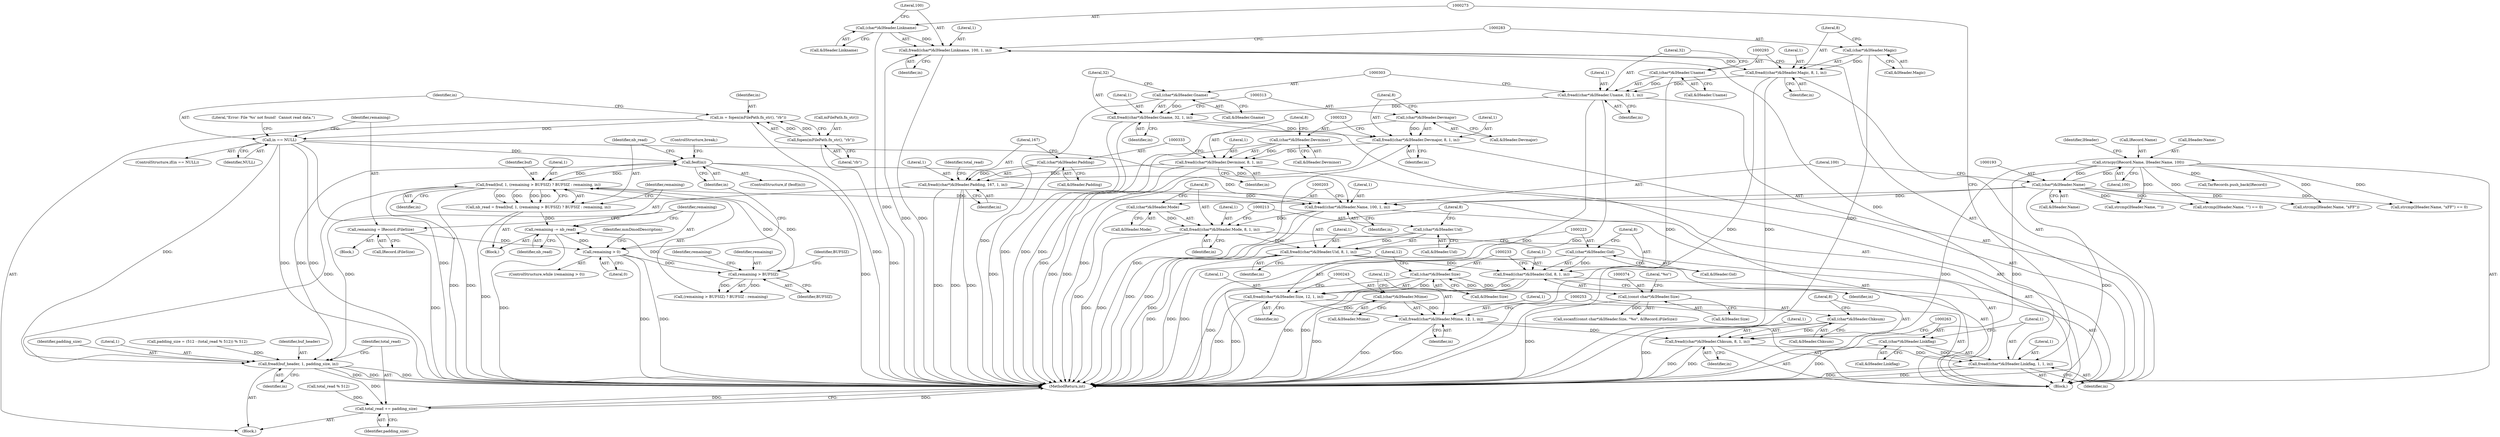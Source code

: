 digraph "0_savannah_40cc957f52e772f45125126439ba9333cf2d2998_0@API" {
"1000271" [label="(Call,fread((char*)&lHeader.Linkname, 100, 1, in))"];
"1000272" [label="(Call,(char*)&lHeader.Linkname)"];
"1000261" [label="(Call,fread((char*)&lHeader.Linkflag, 1, 1, in))"];
"1000262" [label="(Call,(char*)&lHeader.Linkflag)"];
"1000251" [label="(Call,fread((char*)&lHeader.Chksum, 8, 1, in))"];
"1000252" [label="(Call,(char*)&lHeader.Chksum)"];
"1000241" [label="(Call,fread((char*)&lHeader.Mtime, 12, 1, in))"];
"1000242" [label="(Call,(char*)&lHeader.Mtime)"];
"1000231" [label="(Call,fread((char*)&lHeader.Size, 12, 1, in))"];
"1000232" [label="(Call,(char*)&lHeader.Size)"];
"1000373" [label="(Call,(const char*)&lHeader.Size)"];
"1000221" [label="(Call,fread((char*)&lHeader.Gid, 8, 1, in))"];
"1000222" [label="(Call,(char*)&lHeader.Gid)"];
"1000211" [label="(Call,fread((char*)&lHeader.Uid, 8, 1, in))"];
"1000212" [label="(Call,(char*)&lHeader.Uid)"];
"1000201" [label="(Call,fread((char*)&lHeader.Mode, 8, 1, in))"];
"1000202" [label="(Call,(char*)&lHeader.Mode)"];
"1000191" [label="(Call,fread((char*)&lHeader.Name, 100, 1, in))"];
"1000192" [label="(Call,(char*)&lHeader.Name)"];
"1000355" [label="(Call,strncpy(lRecord.Name, lHeader.Name, 100))"];
"1000150" [label="(Call,fread(buf, 1, (remaining > BUFSIZ) ? BUFSIZ : remaining, in))"];
"1000154" [label="(Call,remaining > BUFSIZ)"];
"1000139" [label="(Call,remaining > 0)"];
"1000132" [label="(Call,remaining = lRecord.iFileSize)"];
"1000160" [label="(Call,remaining -= nb_read)"];
"1000148" [label="(Call,nb_read = fread(buf, 1, (remaining > BUFSIZ) ? BUFSIZ : remaining, in))"];
"1000144" [label="(Call,feof(in))"];
"1000119" [label="(Call,in == NULL)"];
"1000113" [label="(Call,in = fopen(mFilePath.fn_str(), \"rb\"))"];
"1000115" [label="(Call,fopen(mFilePath.fn_str(), \"rb\"))"];
"1000331" [label="(Call,fread((char*)&lHeader.Padding, 167, 1, in))"];
"1000332" [label="(Call,(char*)&lHeader.Padding)"];
"1000321" [label="(Call,fread((char*)&lHeader.Devminor, 8, 1, in))"];
"1000322" [label="(Call,(char*)&lHeader.Devminor)"];
"1000311" [label="(Call,fread((char*)&lHeader.Devmajor, 8, 1, in))"];
"1000312" [label="(Call,(char*)&lHeader.Devmajor)"];
"1000301" [label="(Call,fread((char*)&lHeader.Gname, 32, 1, in))"];
"1000302" [label="(Call,(char*)&lHeader.Gname)"];
"1000291" [label="(Call,fread((char*)&lHeader.Uname, 32, 1, in))"];
"1000292" [label="(Call,(char*)&lHeader.Uname)"];
"1000281" [label="(Call,fread((char*)&lHeader.Magic, 8, 1, in))"];
"1000282" [label="(Call,(char*)&lHeader.Magic)"];
"1000271" [label="(Call,fread((char*)&lHeader.Linkname, 100, 1, in))"];
"1000456" [label="(Call,fread(buf_header, 1, padding_size, in))"];
"1000461" [label="(Call,total_read += padding_size)"];
"1000157" [label="(Identifier,BUFSIZ)"];
"1000298" [label="(Literal,32)"];
"1000362" [label="(Literal,100)"];
"1000221" [label="(Call,fread((char*)&lHeader.Gid, 8, 1, in))"];
"1000148" [label="(Call,nb_read = fread(buf, 1, (remaining > BUFSIZ) ? BUFSIZ : remaining, in))"];
"1000239" [label="(Literal,1)"];
"1000133" [label="(Identifier,remaining)"];
"1000165" [label="(Identifier,mmDmodDescription)"];
"1000340" [label="(Identifier,in)"];
"1000116" [label="(Call,mFilePath.fn_str())"];
"1000309" [label="(Literal,1)"];
"1000272" [label="(Call,(char*)&lHeader.Linkname)"];
"1000230" [label="(Identifier,in)"];
"1000322" [label="(Call,(char*)&lHeader.Devminor)"];
"1000209" [label="(Literal,1)"];
"1000339" [label="(Literal,1)"];
"1000320" [label="(Identifier,in)"];
"1000194" [label="(Call,&lHeader.Name)"];
"1000208" [label="(Literal,8)"];
"1000462" [label="(Identifier,total_read)"];
"1000150" [label="(Call,fread(buf, 1, (remaining > BUFSIZ) ? BUFSIZ : remaining, in))"];
"1000118" [label="(ControlStructure,if(in == NULL))"];
"1000459" [label="(Identifier,padding_size)"];
"1000139" [label="(Call,remaining > 0)"];
"1000218" [label="(Literal,8)"];
"1000162" [label="(Identifier,nb_read)"];
"1000138" [label="(ControlStructure,while (remaining > 0))"];
"1000456" [label="(Call,fread(buf_header, 1, padding_size, in))"];
"1000452" [label="(Call,total_read % 512)"];
"1000294" [label="(Call,&lHeader.Uname)"];
"1000321" [label="(Call,fread((char*)&lHeader.Devminor, 8, 1, in))"];
"1000284" [label="(Call,&lHeader.Magic)"];
"1000232" [label="(Call,(char*)&lHeader.Size)"];
"1000160" [label="(Call,remaining -= nb_read)"];
"1000390" [label="(Call,strcmp(lHeader.Name, \"\") == 0)"];
"1000461" [label="(Call,total_read += padding_size)"];
"1000338" [label="(Literal,167)"];
"1000260" [label="(Identifier,in)"];
"1000125" [label="(Literal,\"Error: File '%s' not found!  Cannot read data.\")"];
"1000104" [label="(Block,)"];
"1000204" [label="(Call,&lHeader.Mode)"];
"1000262" [label="(Call,(char*)&lHeader.Linkflag)"];
"1000161" [label="(Identifier,remaining)"];
"1000261" [label="(Call,fread((char*)&lHeader.Linkflag, 1, 1, in))"];
"1000212" [label="(Call,(char*)&lHeader.Uid)"];
"1000191" [label="(Call,fread((char*)&lHeader.Name, 100, 1, in))"];
"1000281" [label="(Call,fread((char*)&lHeader.Magic, 8, 1, in))"];
"1000365" [label="(Call,strcmp(lHeader.Name, \"\xFF\"))"];
"1000318" [label="(Literal,8)"];
"1000282" [label="(Call,(char*)&lHeader.Magic)"];
"1000156" [label="(Identifier,BUFSIZ)"];
"1000359" [label="(Call,lHeader.Name)"];
"1000375" [label="(Call,&lHeader.Size)"];
"1000334" [label="(Call,&lHeader.Padding)"];
"1000192" [label="(Call,(char*)&lHeader.Name)"];
"1000251" [label="(Call,fread((char*)&lHeader.Chksum, 8, 1, in))"];
"1000379" [label="(Literal,\"%o\")"];
"1000364" [label="(Call,strcmp(lHeader.Name, \"\xFF\") == 0)"];
"1000264" [label="(Call,&lHeader.Linkflag)"];
"1000444" [label="(Call,TarRecords.push_back(lRecord))"];
"1000158" [label="(Identifier,remaining)"];
"1000141" [label="(Literal,0)"];
"1000140" [label="(Identifier,remaining)"];
"1000460" [label="(Identifier,in)"];
"1000242" [label="(Call,(char*)&lHeader.Mtime)"];
"1000373" [label="(Call,(const char*)&lHeader.Size)"];
"1000202" [label="(Call,(char*)&lHeader.Mode)"];
"1000153" [label="(Call,(remaining > BUFSIZ) ? BUFSIZ : remaining)"];
"1000155" [label="(Identifier,remaining)"];
"1000149" [label="(Identifier,nb_read)"];
"1000249" [label="(Literal,1)"];
"1000210" [label="(Identifier,in)"];
"1000330" [label="(Identifier,in)"];
"1000154" [label="(Call,remaining > BUFSIZ)"];
"1000130" [label="(Block,)"];
"1000278" [label="(Literal,100)"];
"1000258" [label="(Literal,8)"];
"1000288" [label="(Literal,8)"];
"1000270" [label="(Identifier,in)"];
"1000201" [label="(Call,fread((char*)&lHeader.Mode, 8, 1, in))"];
"1000114" [label="(Identifier,in)"];
"1000134" [label="(Call,lRecord.iFileSize)"];
"1000143" [label="(ControlStructure,if (feof(in)))"];
"1000151" [label="(Identifier,buf)"];
"1000268" [label="(Literal,1)"];
"1000146" [label="(ControlStructure,break;)"];
"1000214" [label="(Call,&lHeader.Uid)"];
"1000228" [label="(Literal,8)"];
"1000113" [label="(Call,in = fopen(mFilePath.fn_str(), \"rb\"))"];
"1000219" [label="(Literal,1)"];
"1000117" [label="(Literal,\"rb\")"];
"1000312" [label="(Call,(char*)&lHeader.Devmajor)"];
"1000229" [label="(Literal,1)"];
"1000332" [label="(Call,(char*)&lHeader.Padding)"];
"1000252" [label="(Call,(char*)&lHeader.Chksum)"];
"1000290" [label="(Identifier,in)"];
"1000240" [label="(Identifier,in)"];
"1000311" [label="(Call,fread((char*)&lHeader.Devmajor, 8, 1, in))"];
"1000314" [label="(Call,&lHeader.Devmajor)"];
"1000391" [label="(Call,strcmp(lHeader.Name, \"\"))"];
"1000248" [label="(Literal,12)"];
"1000120" [label="(Identifier,in)"];
"1000115" [label="(Call,fopen(mFilePath.fn_str(), \"rb\"))"];
"1000142" [label="(Block,)"];
"1000198" [label="(Literal,100)"];
"1000231" [label="(Call,fread((char*)&lHeader.Size, 12, 1, in))"];
"1000159" [label="(Identifier,in)"];
"1000152" [label="(Literal,1)"];
"1000301" [label="(Call,fread((char*)&lHeader.Gname, 32, 1, in))"];
"1000302" [label="(Call,(char*)&lHeader.Gname)"];
"1000458" [label="(Literal,1)"];
"1000463" [label="(Identifier,padding_size)"];
"1000259" [label="(Literal,1)"];
"1000238" [label="(Literal,12)"];
"1000372" [label="(Call,sscanf((const char*)&lHeader.Size, \"%o\", &lRecord.iFileSize))"];
"1000342" [label="(Identifier,total_read)"];
"1000328" [label="(Literal,8)"];
"1000121" [label="(Identifier,NULL)"];
"1000119" [label="(Call,in == NULL)"];
"1000280" [label="(Identifier,in)"];
"1000447" [label="(Call,padding_size = (512 - (total_read % 512)) % 512)"];
"1000300" [label="(Identifier,in)"];
"1000299" [label="(Literal,1)"];
"1000211" [label="(Call,fread((char*)&lHeader.Uid, 8, 1, in))"];
"1000241" [label="(Call,fread((char*)&lHeader.Mtime, 12, 1, in))"];
"1000271" [label="(Call,fread((char*)&lHeader.Linkname, 100, 1, in))"];
"1000292" [label="(Call,(char*)&lHeader.Uname)"];
"1000329" [label="(Literal,1)"];
"1000279" [label="(Literal,1)"];
"1000224" [label="(Call,&lHeader.Gid)"];
"1000355" [label="(Call,strncpy(lRecord.Name, lHeader.Name, 100))"];
"1000274" [label="(Call,&lHeader.Linkname)"];
"1000367" [label="(Identifier,lHeader)"];
"1000304" [label="(Call,&lHeader.Gname)"];
"1000145" [label="(Identifier,in)"];
"1000178" [label="(Block,)"];
"1000132" [label="(Call,remaining = lRecord.iFileSize)"];
"1000199" [label="(Literal,1)"];
"1000289" [label="(Literal,1)"];
"1000356" [label="(Call,lRecord.Name)"];
"1000144" [label="(Call,feof(in))"];
"1000464" [label="(MethodReturn,int)"];
"1000234" [label="(Call,&lHeader.Size)"];
"1000220" [label="(Identifier,in)"];
"1000200" [label="(Identifier,in)"];
"1000310" [label="(Identifier,in)"];
"1000291" [label="(Call,fread((char*)&lHeader.Uname, 32, 1, in))"];
"1000331" [label="(Call,fread((char*)&lHeader.Padding, 167, 1, in))"];
"1000244" [label="(Call,&lHeader.Mtime)"];
"1000222" [label="(Call,(char*)&lHeader.Gid)"];
"1000250" [label="(Identifier,in)"];
"1000269" [label="(Literal,1)"];
"1000319" [label="(Literal,1)"];
"1000254" [label="(Call,&lHeader.Chksum)"];
"1000324" [label="(Call,&lHeader.Devminor)"];
"1000308" [label="(Literal,32)"];
"1000457" [label="(Identifier,buf_header)"];
"1000271" -> "1000178"  [label="AST: "];
"1000271" -> "1000280"  [label="CFG: "];
"1000272" -> "1000271"  [label="AST: "];
"1000278" -> "1000271"  [label="AST: "];
"1000279" -> "1000271"  [label="AST: "];
"1000280" -> "1000271"  [label="AST: "];
"1000283" -> "1000271"  [label="CFG: "];
"1000271" -> "1000464"  [label="DDG: "];
"1000271" -> "1000464"  [label="DDG: "];
"1000272" -> "1000271"  [label="DDG: "];
"1000261" -> "1000271"  [label="DDG: "];
"1000271" -> "1000281"  [label="DDG: "];
"1000272" -> "1000274"  [label="CFG: "];
"1000273" -> "1000272"  [label="AST: "];
"1000274" -> "1000272"  [label="AST: "];
"1000278" -> "1000272"  [label="CFG: "];
"1000272" -> "1000464"  [label="DDG: "];
"1000261" -> "1000178"  [label="AST: "];
"1000261" -> "1000270"  [label="CFG: "];
"1000262" -> "1000261"  [label="AST: "];
"1000268" -> "1000261"  [label="AST: "];
"1000269" -> "1000261"  [label="AST: "];
"1000270" -> "1000261"  [label="AST: "];
"1000273" -> "1000261"  [label="CFG: "];
"1000261" -> "1000464"  [label="DDG: "];
"1000261" -> "1000464"  [label="DDG: "];
"1000262" -> "1000261"  [label="DDG: "];
"1000251" -> "1000261"  [label="DDG: "];
"1000262" -> "1000264"  [label="CFG: "];
"1000263" -> "1000262"  [label="AST: "];
"1000264" -> "1000262"  [label="AST: "];
"1000268" -> "1000262"  [label="CFG: "];
"1000262" -> "1000464"  [label="DDG: "];
"1000251" -> "1000178"  [label="AST: "];
"1000251" -> "1000260"  [label="CFG: "];
"1000252" -> "1000251"  [label="AST: "];
"1000258" -> "1000251"  [label="AST: "];
"1000259" -> "1000251"  [label="AST: "];
"1000260" -> "1000251"  [label="AST: "];
"1000263" -> "1000251"  [label="CFG: "];
"1000251" -> "1000464"  [label="DDG: "];
"1000251" -> "1000464"  [label="DDG: "];
"1000252" -> "1000251"  [label="DDG: "];
"1000241" -> "1000251"  [label="DDG: "];
"1000252" -> "1000254"  [label="CFG: "];
"1000253" -> "1000252"  [label="AST: "];
"1000254" -> "1000252"  [label="AST: "];
"1000258" -> "1000252"  [label="CFG: "];
"1000252" -> "1000464"  [label="DDG: "];
"1000241" -> "1000178"  [label="AST: "];
"1000241" -> "1000250"  [label="CFG: "];
"1000242" -> "1000241"  [label="AST: "];
"1000248" -> "1000241"  [label="AST: "];
"1000249" -> "1000241"  [label="AST: "];
"1000250" -> "1000241"  [label="AST: "];
"1000253" -> "1000241"  [label="CFG: "];
"1000241" -> "1000464"  [label="DDG: "];
"1000241" -> "1000464"  [label="DDG: "];
"1000242" -> "1000241"  [label="DDG: "];
"1000231" -> "1000241"  [label="DDG: "];
"1000242" -> "1000244"  [label="CFG: "];
"1000243" -> "1000242"  [label="AST: "];
"1000244" -> "1000242"  [label="AST: "];
"1000248" -> "1000242"  [label="CFG: "];
"1000242" -> "1000464"  [label="DDG: "];
"1000231" -> "1000178"  [label="AST: "];
"1000231" -> "1000240"  [label="CFG: "];
"1000232" -> "1000231"  [label="AST: "];
"1000238" -> "1000231"  [label="AST: "];
"1000239" -> "1000231"  [label="AST: "];
"1000240" -> "1000231"  [label="AST: "];
"1000243" -> "1000231"  [label="CFG: "];
"1000231" -> "1000464"  [label="DDG: "];
"1000231" -> "1000464"  [label="DDG: "];
"1000232" -> "1000231"  [label="DDG: "];
"1000221" -> "1000231"  [label="DDG: "];
"1000232" -> "1000234"  [label="CFG: "];
"1000233" -> "1000232"  [label="AST: "];
"1000234" -> "1000232"  [label="AST: "];
"1000238" -> "1000232"  [label="CFG: "];
"1000232" -> "1000464"  [label="DDG: "];
"1000373" -> "1000232"  [label="DDG: "];
"1000232" -> "1000373"  [label="DDG: "];
"1000373" -> "1000372"  [label="AST: "];
"1000373" -> "1000375"  [label="CFG: "];
"1000374" -> "1000373"  [label="AST: "];
"1000375" -> "1000373"  [label="AST: "];
"1000379" -> "1000373"  [label="CFG: "];
"1000373" -> "1000464"  [label="DDG: "];
"1000373" -> "1000372"  [label="DDG: "];
"1000221" -> "1000178"  [label="AST: "];
"1000221" -> "1000230"  [label="CFG: "];
"1000222" -> "1000221"  [label="AST: "];
"1000228" -> "1000221"  [label="AST: "];
"1000229" -> "1000221"  [label="AST: "];
"1000230" -> "1000221"  [label="AST: "];
"1000233" -> "1000221"  [label="CFG: "];
"1000221" -> "1000464"  [label="DDG: "];
"1000221" -> "1000464"  [label="DDG: "];
"1000222" -> "1000221"  [label="DDG: "];
"1000211" -> "1000221"  [label="DDG: "];
"1000222" -> "1000224"  [label="CFG: "];
"1000223" -> "1000222"  [label="AST: "];
"1000224" -> "1000222"  [label="AST: "];
"1000228" -> "1000222"  [label="CFG: "];
"1000222" -> "1000464"  [label="DDG: "];
"1000211" -> "1000178"  [label="AST: "];
"1000211" -> "1000220"  [label="CFG: "];
"1000212" -> "1000211"  [label="AST: "];
"1000218" -> "1000211"  [label="AST: "];
"1000219" -> "1000211"  [label="AST: "];
"1000220" -> "1000211"  [label="AST: "];
"1000223" -> "1000211"  [label="CFG: "];
"1000211" -> "1000464"  [label="DDG: "];
"1000211" -> "1000464"  [label="DDG: "];
"1000212" -> "1000211"  [label="DDG: "];
"1000201" -> "1000211"  [label="DDG: "];
"1000212" -> "1000214"  [label="CFG: "];
"1000213" -> "1000212"  [label="AST: "];
"1000214" -> "1000212"  [label="AST: "];
"1000218" -> "1000212"  [label="CFG: "];
"1000212" -> "1000464"  [label="DDG: "];
"1000201" -> "1000178"  [label="AST: "];
"1000201" -> "1000210"  [label="CFG: "];
"1000202" -> "1000201"  [label="AST: "];
"1000208" -> "1000201"  [label="AST: "];
"1000209" -> "1000201"  [label="AST: "];
"1000210" -> "1000201"  [label="AST: "];
"1000213" -> "1000201"  [label="CFG: "];
"1000201" -> "1000464"  [label="DDG: "];
"1000201" -> "1000464"  [label="DDG: "];
"1000202" -> "1000201"  [label="DDG: "];
"1000191" -> "1000201"  [label="DDG: "];
"1000202" -> "1000204"  [label="CFG: "];
"1000203" -> "1000202"  [label="AST: "];
"1000204" -> "1000202"  [label="AST: "];
"1000208" -> "1000202"  [label="CFG: "];
"1000202" -> "1000464"  [label="DDG: "];
"1000191" -> "1000178"  [label="AST: "];
"1000191" -> "1000200"  [label="CFG: "];
"1000192" -> "1000191"  [label="AST: "];
"1000198" -> "1000191"  [label="AST: "];
"1000199" -> "1000191"  [label="AST: "];
"1000200" -> "1000191"  [label="AST: "];
"1000203" -> "1000191"  [label="CFG: "];
"1000191" -> "1000464"  [label="DDG: "];
"1000191" -> "1000464"  [label="DDG: "];
"1000192" -> "1000191"  [label="DDG: "];
"1000150" -> "1000191"  [label="DDG: "];
"1000144" -> "1000191"  [label="DDG: "];
"1000331" -> "1000191"  [label="DDG: "];
"1000119" -> "1000191"  [label="DDG: "];
"1000192" -> "1000194"  [label="CFG: "];
"1000193" -> "1000192"  [label="AST: "];
"1000194" -> "1000192"  [label="AST: "];
"1000198" -> "1000192"  [label="CFG: "];
"1000192" -> "1000464"  [label="DDG: "];
"1000355" -> "1000192"  [label="DDG: "];
"1000192" -> "1000355"  [label="DDG: "];
"1000192" -> "1000364"  [label="DDG: "];
"1000192" -> "1000365"  [label="DDG: "];
"1000192" -> "1000390"  [label="DDG: "];
"1000192" -> "1000391"  [label="DDG: "];
"1000355" -> "1000178"  [label="AST: "];
"1000355" -> "1000362"  [label="CFG: "];
"1000356" -> "1000355"  [label="AST: "];
"1000359" -> "1000355"  [label="AST: "];
"1000362" -> "1000355"  [label="AST: "];
"1000367" -> "1000355"  [label="CFG: "];
"1000355" -> "1000464"  [label="DDG: "];
"1000355" -> "1000464"  [label="DDG: "];
"1000355" -> "1000364"  [label="DDG: "];
"1000355" -> "1000365"  [label="DDG: "];
"1000355" -> "1000390"  [label="DDG: "];
"1000355" -> "1000391"  [label="DDG: "];
"1000355" -> "1000444"  [label="DDG: "];
"1000150" -> "1000148"  [label="AST: "];
"1000150" -> "1000159"  [label="CFG: "];
"1000151" -> "1000150"  [label="AST: "];
"1000152" -> "1000150"  [label="AST: "];
"1000153" -> "1000150"  [label="AST: "];
"1000159" -> "1000150"  [label="AST: "];
"1000148" -> "1000150"  [label="CFG: "];
"1000150" -> "1000464"  [label="DDG: "];
"1000150" -> "1000464"  [label="DDG: "];
"1000150" -> "1000144"  [label="DDG: "];
"1000150" -> "1000148"  [label="DDG: "];
"1000150" -> "1000148"  [label="DDG: "];
"1000150" -> "1000148"  [label="DDG: "];
"1000150" -> "1000148"  [label="DDG: "];
"1000154" -> "1000150"  [label="DDG: "];
"1000154" -> "1000150"  [label="DDG: "];
"1000144" -> "1000150"  [label="DDG: "];
"1000150" -> "1000456"  [label="DDG: "];
"1000154" -> "1000153"  [label="AST: "];
"1000154" -> "1000156"  [label="CFG: "];
"1000155" -> "1000154"  [label="AST: "];
"1000156" -> "1000154"  [label="AST: "];
"1000157" -> "1000154"  [label="CFG: "];
"1000158" -> "1000154"  [label="CFG: "];
"1000139" -> "1000154"  [label="DDG: "];
"1000154" -> "1000153"  [label="DDG: "];
"1000154" -> "1000153"  [label="DDG: "];
"1000154" -> "1000160"  [label="DDG: "];
"1000139" -> "1000138"  [label="AST: "];
"1000139" -> "1000141"  [label="CFG: "];
"1000140" -> "1000139"  [label="AST: "];
"1000141" -> "1000139"  [label="AST: "];
"1000145" -> "1000139"  [label="CFG: "];
"1000165" -> "1000139"  [label="CFG: "];
"1000139" -> "1000464"  [label="DDG: "];
"1000139" -> "1000464"  [label="DDG: "];
"1000132" -> "1000139"  [label="DDG: "];
"1000160" -> "1000139"  [label="DDG: "];
"1000132" -> "1000130"  [label="AST: "];
"1000132" -> "1000134"  [label="CFG: "];
"1000133" -> "1000132"  [label="AST: "];
"1000134" -> "1000132"  [label="AST: "];
"1000140" -> "1000132"  [label="CFG: "];
"1000132" -> "1000464"  [label="DDG: "];
"1000160" -> "1000142"  [label="AST: "];
"1000160" -> "1000162"  [label="CFG: "];
"1000161" -> "1000160"  [label="AST: "];
"1000162" -> "1000160"  [label="AST: "];
"1000140" -> "1000160"  [label="CFG: "];
"1000160" -> "1000464"  [label="DDG: "];
"1000148" -> "1000160"  [label="DDG: "];
"1000148" -> "1000142"  [label="AST: "];
"1000149" -> "1000148"  [label="AST: "];
"1000161" -> "1000148"  [label="CFG: "];
"1000148" -> "1000464"  [label="DDG: "];
"1000144" -> "1000143"  [label="AST: "];
"1000144" -> "1000145"  [label="CFG: "];
"1000145" -> "1000144"  [label="AST: "];
"1000146" -> "1000144"  [label="CFG: "];
"1000149" -> "1000144"  [label="CFG: "];
"1000144" -> "1000464"  [label="DDG: "];
"1000119" -> "1000144"  [label="DDG: "];
"1000144" -> "1000456"  [label="DDG: "];
"1000119" -> "1000118"  [label="AST: "];
"1000119" -> "1000121"  [label="CFG: "];
"1000120" -> "1000119"  [label="AST: "];
"1000121" -> "1000119"  [label="AST: "];
"1000125" -> "1000119"  [label="CFG: "];
"1000133" -> "1000119"  [label="CFG: "];
"1000119" -> "1000464"  [label="DDG: "];
"1000119" -> "1000464"  [label="DDG: "];
"1000119" -> "1000464"  [label="DDG: "];
"1000113" -> "1000119"  [label="DDG: "];
"1000119" -> "1000456"  [label="DDG: "];
"1000113" -> "1000104"  [label="AST: "];
"1000113" -> "1000115"  [label="CFG: "];
"1000114" -> "1000113"  [label="AST: "];
"1000115" -> "1000113"  [label="AST: "];
"1000120" -> "1000113"  [label="CFG: "];
"1000113" -> "1000464"  [label="DDG: "];
"1000115" -> "1000113"  [label="DDG: "];
"1000115" -> "1000113"  [label="DDG: "];
"1000115" -> "1000117"  [label="CFG: "];
"1000116" -> "1000115"  [label="AST: "];
"1000117" -> "1000115"  [label="AST: "];
"1000115" -> "1000464"  [label="DDG: "];
"1000331" -> "1000178"  [label="AST: "];
"1000331" -> "1000340"  [label="CFG: "];
"1000332" -> "1000331"  [label="AST: "];
"1000338" -> "1000331"  [label="AST: "];
"1000339" -> "1000331"  [label="AST: "];
"1000340" -> "1000331"  [label="AST: "];
"1000342" -> "1000331"  [label="CFG: "];
"1000331" -> "1000464"  [label="DDG: "];
"1000331" -> "1000464"  [label="DDG: "];
"1000331" -> "1000464"  [label="DDG: "];
"1000332" -> "1000331"  [label="DDG: "];
"1000321" -> "1000331"  [label="DDG: "];
"1000331" -> "1000456"  [label="DDG: "];
"1000332" -> "1000334"  [label="CFG: "];
"1000333" -> "1000332"  [label="AST: "];
"1000334" -> "1000332"  [label="AST: "];
"1000338" -> "1000332"  [label="CFG: "];
"1000332" -> "1000464"  [label="DDG: "];
"1000321" -> "1000178"  [label="AST: "];
"1000321" -> "1000330"  [label="CFG: "];
"1000322" -> "1000321"  [label="AST: "];
"1000328" -> "1000321"  [label="AST: "];
"1000329" -> "1000321"  [label="AST: "];
"1000330" -> "1000321"  [label="AST: "];
"1000333" -> "1000321"  [label="CFG: "];
"1000321" -> "1000464"  [label="DDG: "];
"1000321" -> "1000464"  [label="DDG: "];
"1000322" -> "1000321"  [label="DDG: "];
"1000311" -> "1000321"  [label="DDG: "];
"1000322" -> "1000324"  [label="CFG: "];
"1000323" -> "1000322"  [label="AST: "];
"1000324" -> "1000322"  [label="AST: "];
"1000328" -> "1000322"  [label="CFG: "];
"1000322" -> "1000464"  [label="DDG: "];
"1000311" -> "1000178"  [label="AST: "];
"1000311" -> "1000320"  [label="CFG: "];
"1000312" -> "1000311"  [label="AST: "];
"1000318" -> "1000311"  [label="AST: "];
"1000319" -> "1000311"  [label="AST: "];
"1000320" -> "1000311"  [label="AST: "];
"1000323" -> "1000311"  [label="CFG: "];
"1000311" -> "1000464"  [label="DDG: "];
"1000311" -> "1000464"  [label="DDG: "];
"1000312" -> "1000311"  [label="DDG: "];
"1000301" -> "1000311"  [label="DDG: "];
"1000312" -> "1000314"  [label="CFG: "];
"1000313" -> "1000312"  [label="AST: "];
"1000314" -> "1000312"  [label="AST: "];
"1000318" -> "1000312"  [label="CFG: "];
"1000312" -> "1000464"  [label="DDG: "];
"1000301" -> "1000178"  [label="AST: "];
"1000301" -> "1000310"  [label="CFG: "];
"1000302" -> "1000301"  [label="AST: "];
"1000308" -> "1000301"  [label="AST: "];
"1000309" -> "1000301"  [label="AST: "];
"1000310" -> "1000301"  [label="AST: "];
"1000313" -> "1000301"  [label="CFG: "];
"1000301" -> "1000464"  [label="DDG: "];
"1000301" -> "1000464"  [label="DDG: "];
"1000302" -> "1000301"  [label="DDG: "];
"1000291" -> "1000301"  [label="DDG: "];
"1000302" -> "1000304"  [label="CFG: "];
"1000303" -> "1000302"  [label="AST: "];
"1000304" -> "1000302"  [label="AST: "];
"1000308" -> "1000302"  [label="CFG: "];
"1000302" -> "1000464"  [label="DDG: "];
"1000291" -> "1000178"  [label="AST: "];
"1000291" -> "1000300"  [label="CFG: "];
"1000292" -> "1000291"  [label="AST: "];
"1000298" -> "1000291"  [label="AST: "];
"1000299" -> "1000291"  [label="AST: "];
"1000300" -> "1000291"  [label="AST: "];
"1000303" -> "1000291"  [label="CFG: "];
"1000291" -> "1000464"  [label="DDG: "];
"1000291" -> "1000464"  [label="DDG: "];
"1000292" -> "1000291"  [label="DDG: "];
"1000281" -> "1000291"  [label="DDG: "];
"1000292" -> "1000294"  [label="CFG: "];
"1000293" -> "1000292"  [label="AST: "];
"1000294" -> "1000292"  [label="AST: "];
"1000298" -> "1000292"  [label="CFG: "];
"1000292" -> "1000464"  [label="DDG: "];
"1000281" -> "1000178"  [label="AST: "];
"1000281" -> "1000290"  [label="CFG: "];
"1000282" -> "1000281"  [label="AST: "];
"1000288" -> "1000281"  [label="AST: "];
"1000289" -> "1000281"  [label="AST: "];
"1000290" -> "1000281"  [label="AST: "];
"1000293" -> "1000281"  [label="CFG: "];
"1000281" -> "1000464"  [label="DDG: "];
"1000281" -> "1000464"  [label="DDG: "];
"1000282" -> "1000281"  [label="DDG: "];
"1000282" -> "1000284"  [label="CFG: "];
"1000283" -> "1000282"  [label="AST: "];
"1000284" -> "1000282"  [label="AST: "];
"1000288" -> "1000282"  [label="CFG: "];
"1000282" -> "1000464"  [label="DDG: "];
"1000456" -> "1000104"  [label="AST: "];
"1000456" -> "1000460"  [label="CFG: "];
"1000457" -> "1000456"  [label="AST: "];
"1000458" -> "1000456"  [label="AST: "];
"1000459" -> "1000456"  [label="AST: "];
"1000460" -> "1000456"  [label="AST: "];
"1000462" -> "1000456"  [label="CFG: "];
"1000456" -> "1000464"  [label="DDG: "];
"1000456" -> "1000464"  [label="DDG: "];
"1000456" -> "1000464"  [label="DDG: "];
"1000447" -> "1000456"  [label="DDG: "];
"1000456" -> "1000461"  [label="DDG: "];
"1000461" -> "1000104"  [label="AST: "];
"1000461" -> "1000463"  [label="CFG: "];
"1000462" -> "1000461"  [label="AST: "];
"1000463" -> "1000461"  [label="AST: "];
"1000464" -> "1000461"  [label="CFG: "];
"1000461" -> "1000464"  [label="DDG: "];
"1000461" -> "1000464"  [label="DDG: "];
"1000452" -> "1000461"  [label="DDG: "];
}
